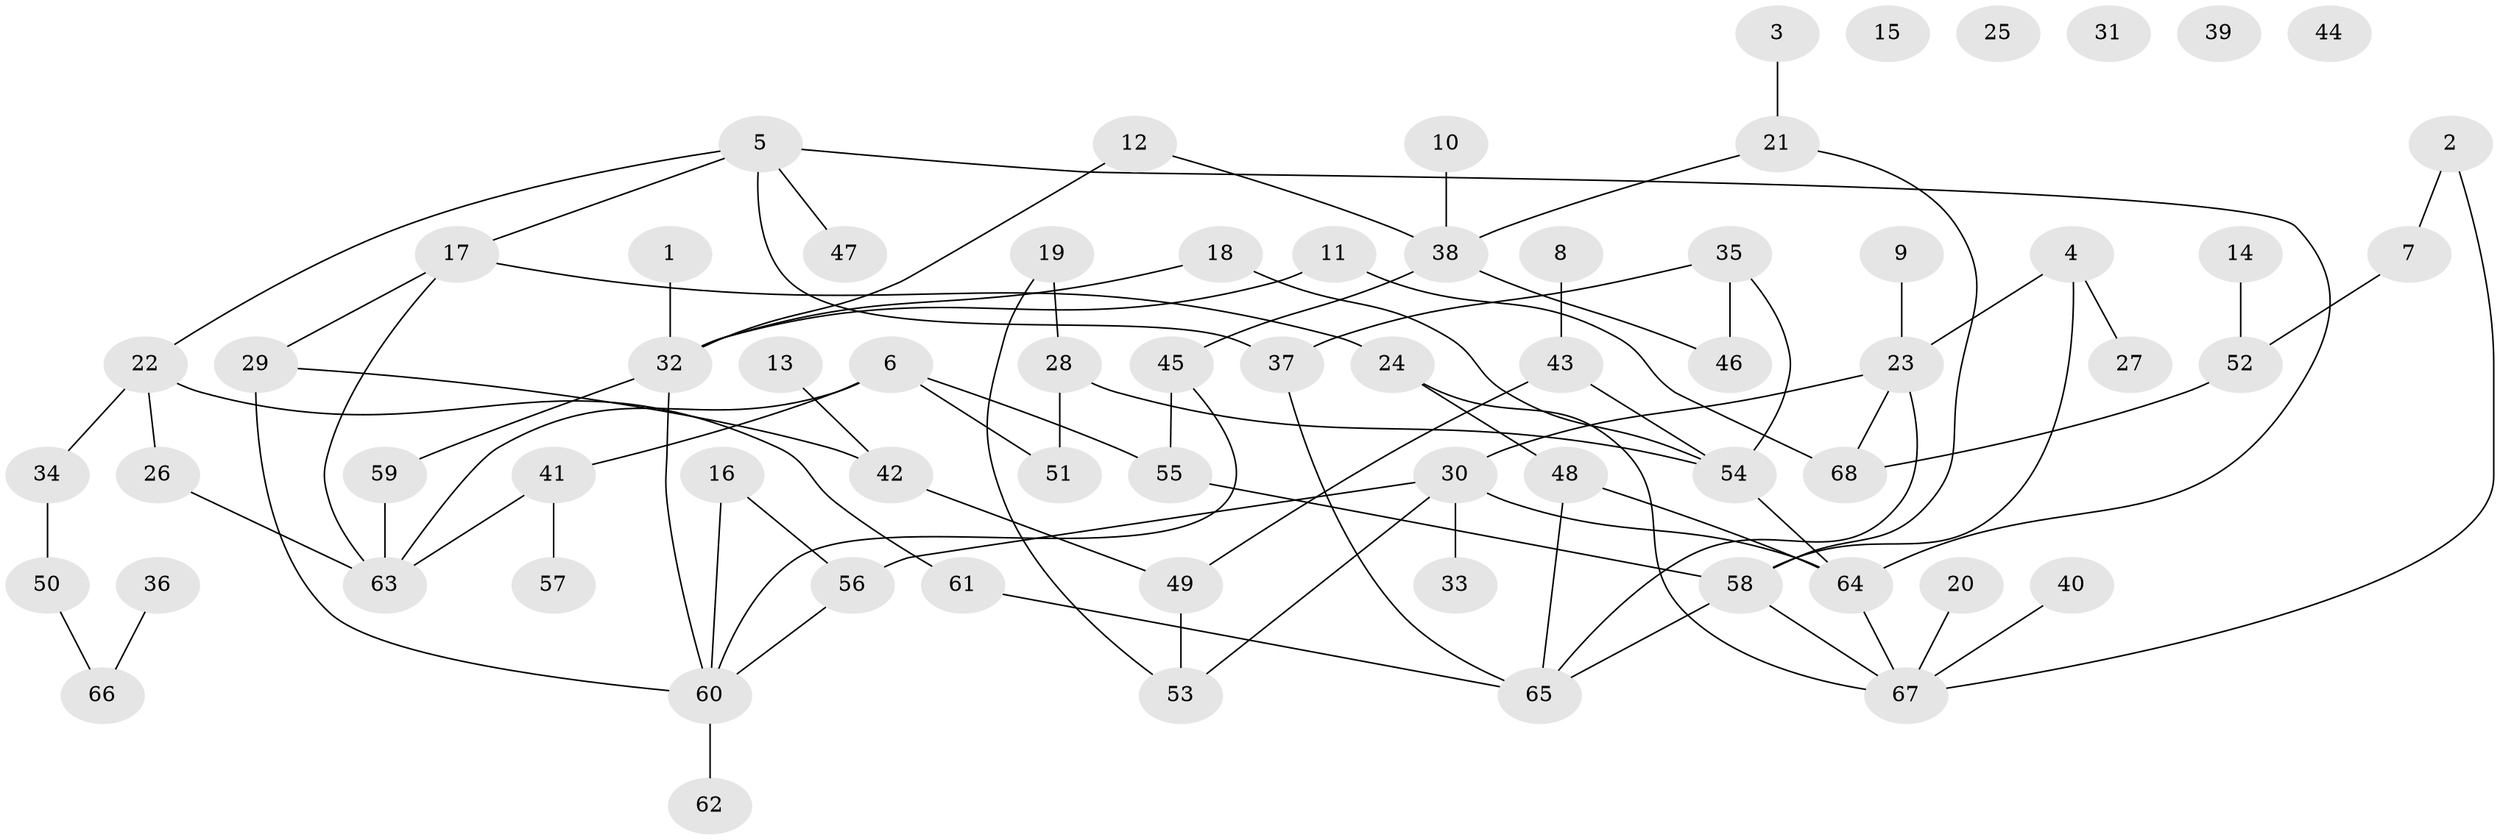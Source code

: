 // coarse degree distribution, {4: 0.3103448275862069, 2: 0.3103448275862069, 5: 0.13793103448275862, 3: 0.06896551724137931, 6: 0.06896551724137931, 1: 0.06896551724137931, 8: 0.034482758620689655}
// Generated by graph-tools (version 1.1) at 2025/45/03/06/25 01:45:09]
// undirected, 68 vertices, 87 edges
graph export_dot {
graph [start="1"]
  node [color=gray90,style=filled];
  1;
  2;
  3;
  4;
  5;
  6;
  7;
  8;
  9;
  10;
  11;
  12;
  13;
  14;
  15;
  16;
  17;
  18;
  19;
  20;
  21;
  22;
  23;
  24;
  25;
  26;
  27;
  28;
  29;
  30;
  31;
  32;
  33;
  34;
  35;
  36;
  37;
  38;
  39;
  40;
  41;
  42;
  43;
  44;
  45;
  46;
  47;
  48;
  49;
  50;
  51;
  52;
  53;
  54;
  55;
  56;
  57;
  58;
  59;
  60;
  61;
  62;
  63;
  64;
  65;
  66;
  67;
  68;
  1 -- 32;
  2 -- 7;
  2 -- 67;
  3 -- 21;
  4 -- 23;
  4 -- 27;
  4 -- 58;
  5 -- 17;
  5 -- 22;
  5 -- 37;
  5 -- 47;
  5 -- 64;
  6 -- 41;
  6 -- 51;
  6 -- 55;
  6 -- 63;
  7 -- 52;
  8 -- 43;
  9 -- 23;
  10 -- 38;
  11 -- 32;
  11 -- 68;
  12 -- 32;
  12 -- 38;
  13 -- 42;
  14 -- 52;
  16 -- 56;
  16 -- 60;
  17 -- 24;
  17 -- 29;
  17 -- 63;
  18 -- 32;
  18 -- 54;
  19 -- 28;
  19 -- 53;
  20 -- 67;
  21 -- 38;
  21 -- 58;
  22 -- 26;
  22 -- 34;
  22 -- 61;
  23 -- 30;
  23 -- 65;
  23 -- 68;
  24 -- 48;
  24 -- 67;
  26 -- 63;
  28 -- 51;
  28 -- 54;
  29 -- 42;
  29 -- 60;
  30 -- 33;
  30 -- 53;
  30 -- 56;
  30 -- 64;
  32 -- 59;
  32 -- 60;
  34 -- 50;
  35 -- 37;
  35 -- 46;
  35 -- 54;
  36 -- 66;
  37 -- 65;
  38 -- 45;
  38 -- 46;
  40 -- 67;
  41 -- 57;
  41 -- 63;
  42 -- 49;
  43 -- 49;
  43 -- 54;
  45 -- 55;
  45 -- 60;
  48 -- 64;
  48 -- 65;
  49 -- 53;
  50 -- 66;
  52 -- 68;
  54 -- 64;
  55 -- 58;
  56 -- 60;
  58 -- 65;
  58 -- 67;
  59 -- 63;
  60 -- 62;
  61 -- 65;
  64 -- 67;
}
